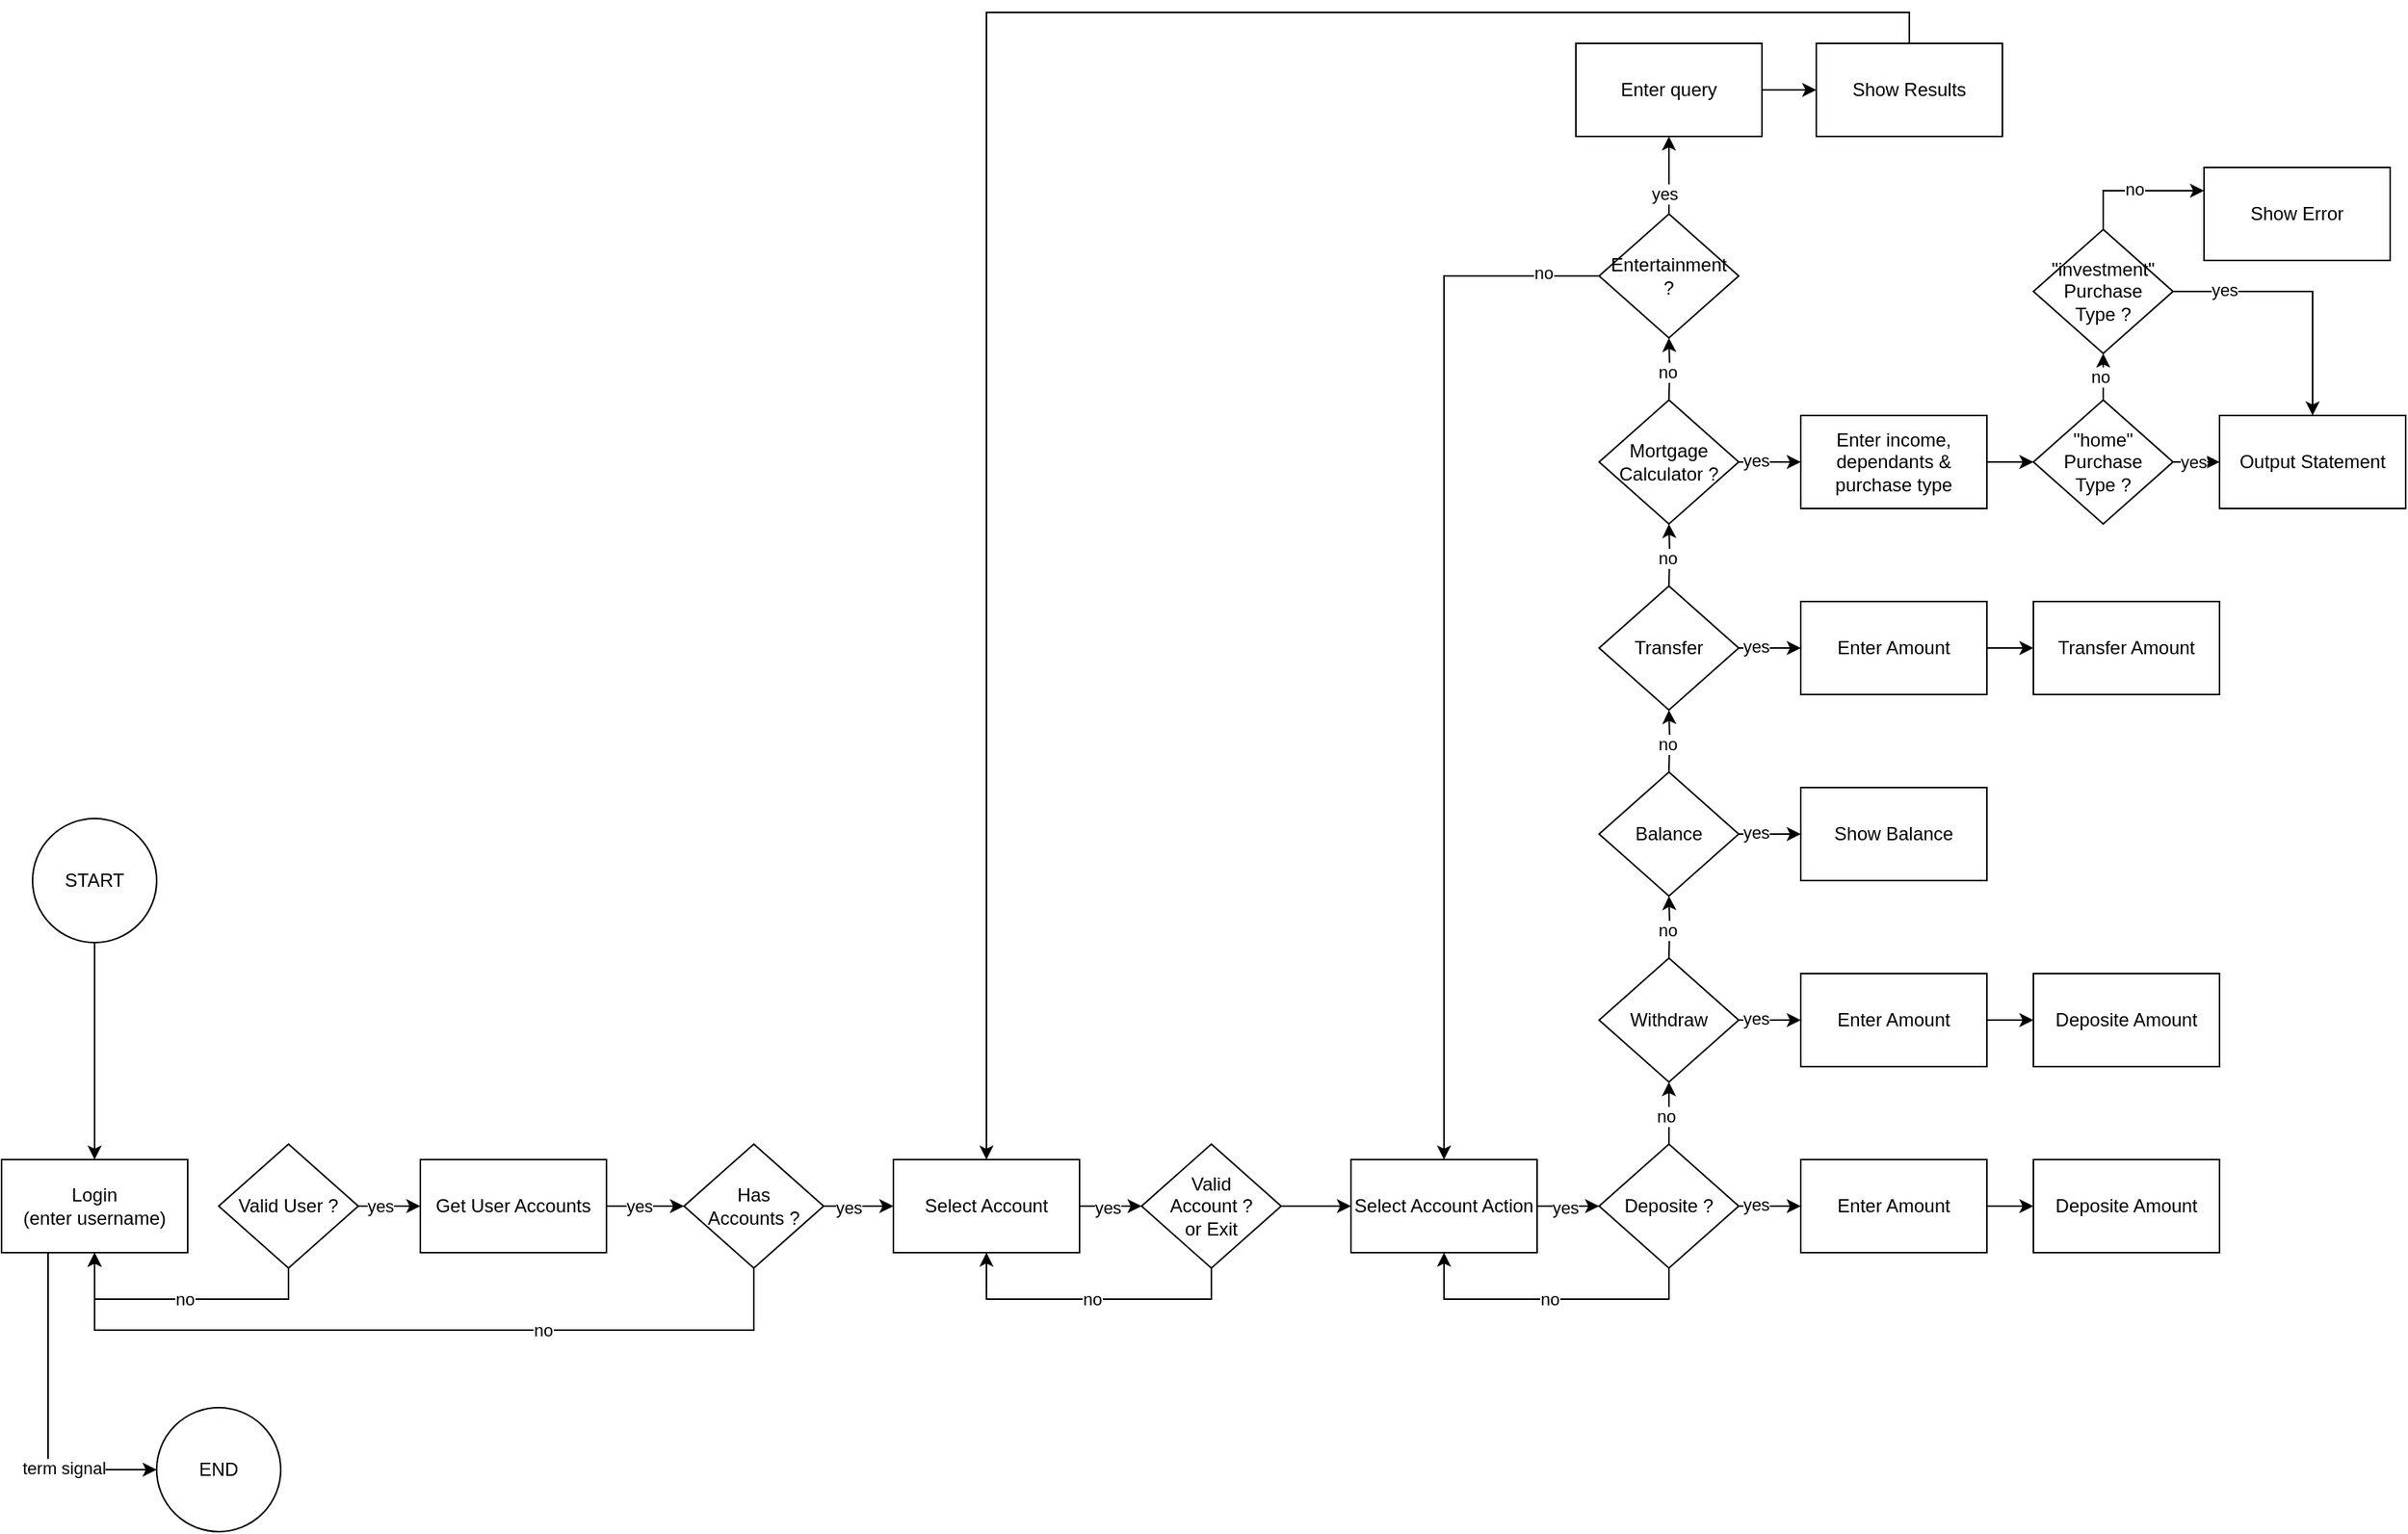 <mxfile version="14.6.13" type="device"><diagram id="9iAoMF2T5Z6uj95q8_YZ" name="Page-1"><mxGraphModel dx="6407" dy="4009" grid="1" gridSize="10" guides="1" tooltips="1" connect="1" arrows="1" fold="1" page="1" pageScale="1" pageWidth="1654" pageHeight="1169" math="0" shadow="0"><root><mxCell id="0"/><mxCell id="1" parent="0"/><mxCell id="Hhsgf3qpa73lLgyIZgxQ-7" style="edgeStyle=orthogonalEdgeStyle;rounded=0;orthogonalLoop=1;jettySize=auto;html=1;exitX=0.5;exitY=1;exitDx=0;exitDy=0;entryX=0.5;entryY=0;entryDx=0;entryDy=0;" edge="1" parent="1" source="Hhsgf3qpa73lLgyIZgxQ-1" target="Hhsgf3qpa73lLgyIZgxQ-3"><mxGeometry relative="1" as="geometry"/></mxCell><mxCell id="Hhsgf3qpa73lLgyIZgxQ-1" value="START" style="ellipse;whiteSpace=wrap;html=1;aspect=fixed;" vertex="1" parent="1"><mxGeometry x="-1580" y="-554" width="80" height="80" as="geometry"/></mxCell><mxCell id="Hhsgf3qpa73lLgyIZgxQ-2" value="END" style="ellipse;whiteSpace=wrap;html=1;aspect=fixed;" vertex="1" parent="1"><mxGeometry x="-1500" y="-174" width="80" height="80" as="geometry"/></mxCell><mxCell id="Hhsgf3qpa73lLgyIZgxQ-100" style="edgeStyle=orthogonalEdgeStyle;rounded=0;orthogonalLoop=1;jettySize=auto;html=1;exitX=0.25;exitY=1;exitDx=0;exitDy=0;entryX=0;entryY=0.5;entryDx=0;entryDy=0;" edge="1" parent="1" source="Hhsgf3qpa73lLgyIZgxQ-3" target="Hhsgf3qpa73lLgyIZgxQ-2"><mxGeometry relative="1" as="geometry"/></mxCell><mxCell id="Hhsgf3qpa73lLgyIZgxQ-101" value="term signal" style="edgeLabel;html=1;align=center;verticalAlign=middle;resizable=0;points=[];" vertex="1" connectable="0" parent="Hhsgf3qpa73lLgyIZgxQ-100"><mxGeometry x="0.424" y="1" relative="1" as="geometry"><mxPoint as="offset"/></mxGeometry></mxCell><mxCell id="Hhsgf3qpa73lLgyIZgxQ-3" value="Login &lt;br&gt;(enter username)" style="rounded=0;whiteSpace=wrap;html=1;" vertex="1" parent="1"><mxGeometry x="-1600" y="-334" width="120" height="60" as="geometry"/></mxCell><mxCell id="Hhsgf3qpa73lLgyIZgxQ-6" value="no" style="edgeStyle=orthogonalEdgeStyle;rounded=0;orthogonalLoop=1;jettySize=auto;html=1;exitX=0.5;exitY=1;exitDx=0;exitDy=0;entryX=0.5;entryY=1;entryDx=0;entryDy=0;" edge="1" parent="1" source="Hhsgf3qpa73lLgyIZgxQ-4" target="Hhsgf3qpa73lLgyIZgxQ-3"><mxGeometry relative="1" as="geometry"/></mxCell><mxCell id="Hhsgf3qpa73lLgyIZgxQ-9" style="edgeStyle=orthogonalEdgeStyle;rounded=0;orthogonalLoop=1;jettySize=auto;html=1;exitX=1;exitY=0.5;exitDx=0;exitDy=0;entryX=0;entryY=0.5;entryDx=0;entryDy=0;" edge="1" parent="1" source="Hhsgf3qpa73lLgyIZgxQ-4" target="Hhsgf3qpa73lLgyIZgxQ-8"><mxGeometry relative="1" as="geometry"/></mxCell><mxCell id="Hhsgf3qpa73lLgyIZgxQ-19" value="yes" style="edgeLabel;html=1;align=center;verticalAlign=middle;resizable=0;points=[];" vertex="1" connectable="0" parent="Hhsgf3qpa73lLgyIZgxQ-9"><mxGeometry x="-0.3" relative="1" as="geometry"><mxPoint as="offset"/></mxGeometry></mxCell><mxCell id="Hhsgf3qpa73lLgyIZgxQ-4" value="Valid User ?" style="rhombus;whiteSpace=wrap;html=1;" vertex="1" parent="1"><mxGeometry x="-1460" y="-344" width="90" height="80" as="geometry"/></mxCell><mxCell id="Hhsgf3qpa73lLgyIZgxQ-13" style="edgeStyle=orthogonalEdgeStyle;rounded=0;orthogonalLoop=1;jettySize=auto;html=1;exitX=1;exitY=0.5;exitDx=0;exitDy=0;entryX=0;entryY=0.5;entryDx=0;entryDy=0;" edge="1" parent="1" source="Hhsgf3qpa73lLgyIZgxQ-8" target="Hhsgf3qpa73lLgyIZgxQ-10"><mxGeometry relative="1" as="geometry"/></mxCell><mxCell id="Hhsgf3qpa73lLgyIZgxQ-18" value="yes" style="edgeLabel;html=1;align=center;verticalAlign=middle;resizable=0;points=[];" vertex="1" connectable="0" parent="Hhsgf3qpa73lLgyIZgxQ-13"><mxGeometry x="-0.16" relative="1" as="geometry"><mxPoint as="offset"/></mxGeometry></mxCell><mxCell id="Hhsgf3qpa73lLgyIZgxQ-8" value="Get User Accounts" style="rounded=0;whiteSpace=wrap;html=1;" vertex="1" parent="1"><mxGeometry x="-1330" y="-334" width="120" height="60" as="geometry"/></mxCell><mxCell id="Hhsgf3qpa73lLgyIZgxQ-11" style="edgeStyle=orthogonalEdgeStyle;rounded=0;orthogonalLoop=1;jettySize=auto;html=1;exitX=0.5;exitY=1;exitDx=0;exitDy=0;entryX=0.5;entryY=1;entryDx=0;entryDy=0;" edge="1" parent="1" source="Hhsgf3qpa73lLgyIZgxQ-10" target="Hhsgf3qpa73lLgyIZgxQ-3"><mxGeometry relative="1" as="geometry"><Array as="points"><mxPoint x="-1115" y="-224"/><mxPoint x="-1540" y="-224"/></Array></mxGeometry></mxCell><mxCell id="Hhsgf3qpa73lLgyIZgxQ-12" value="no" style="edgeLabel;html=1;align=center;verticalAlign=middle;resizable=0;points=[];" vertex="1" connectable="0" parent="Hhsgf3qpa73lLgyIZgxQ-11"><mxGeometry x="-0.314" relative="1" as="geometry"><mxPoint as="offset"/></mxGeometry></mxCell><mxCell id="Hhsgf3qpa73lLgyIZgxQ-17" style="edgeStyle=orthogonalEdgeStyle;rounded=0;orthogonalLoop=1;jettySize=auto;html=1;exitX=1;exitY=0.5;exitDx=0;exitDy=0;entryX=0;entryY=0.5;entryDx=0;entryDy=0;" edge="1" parent="1" source="Hhsgf3qpa73lLgyIZgxQ-10" target="Hhsgf3qpa73lLgyIZgxQ-14"><mxGeometry relative="1" as="geometry"/></mxCell><mxCell id="Hhsgf3qpa73lLgyIZgxQ-20" value="yes" style="edgeLabel;html=1;align=center;verticalAlign=middle;resizable=0;points=[];" vertex="1" connectable="0" parent="Hhsgf3qpa73lLgyIZgxQ-17"><mxGeometry x="-0.289" y="-1" relative="1" as="geometry"><mxPoint as="offset"/></mxGeometry></mxCell><mxCell id="Hhsgf3qpa73lLgyIZgxQ-10" value="Has&lt;br&gt;Accounts ?" style="rhombus;whiteSpace=wrap;html=1;" vertex="1" parent="1"><mxGeometry x="-1160" y="-344" width="90" height="80" as="geometry"/></mxCell><mxCell id="Hhsgf3qpa73lLgyIZgxQ-25" style="edgeStyle=orthogonalEdgeStyle;rounded=0;orthogonalLoop=1;jettySize=auto;html=1;exitX=1;exitY=0.5;exitDx=0;exitDy=0;entryX=0;entryY=0.5;entryDx=0;entryDy=0;" edge="1" parent="1" source="Hhsgf3qpa73lLgyIZgxQ-14" target="Hhsgf3qpa73lLgyIZgxQ-15"><mxGeometry relative="1" as="geometry"/></mxCell><mxCell id="Hhsgf3qpa73lLgyIZgxQ-26" value="yes" style="edgeLabel;html=1;align=center;verticalAlign=middle;resizable=0;points=[];" vertex="1" connectable="0" parent="Hhsgf3qpa73lLgyIZgxQ-25"><mxGeometry x="-0.1" y="-1" relative="1" as="geometry"><mxPoint as="offset"/></mxGeometry></mxCell><mxCell id="Hhsgf3qpa73lLgyIZgxQ-14" value="Select Account" style="rounded=0;whiteSpace=wrap;html=1;" vertex="1" parent="1"><mxGeometry x="-1025" y="-334" width="120" height="60" as="geometry"/></mxCell><mxCell id="Hhsgf3qpa73lLgyIZgxQ-16" value="no" style="edgeStyle=orthogonalEdgeStyle;rounded=0;orthogonalLoop=1;jettySize=auto;html=1;exitX=0.5;exitY=1;exitDx=0;exitDy=0;entryX=0.5;entryY=1;entryDx=0;entryDy=0;" edge="1" parent="1" source="Hhsgf3qpa73lLgyIZgxQ-15" target="Hhsgf3qpa73lLgyIZgxQ-14"><mxGeometry relative="1" as="geometry"><Array as="points"><mxPoint x="-820" y="-244"/><mxPoint x="-965" y="-244"/></Array></mxGeometry></mxCell><mxCell id="Hhsgf3qpa73lLgyIZgxQ-32" style="edgeStyle=orthogonalEdgeStyle;rounded=0;orthogonalLoop=1;jettySize=auto;html=1;exitX=1;exitY=0.5;exitDx=0;exitDy=0;entryX=0;entryY=0.5;entryDx=0;entryDy=0;" edge="1" parent="1" source="Hhsgf3qpa73lLgyIZgxQ-15" target="Hhsgf3qpa73lLgyIZgxQ-29"><mxGeometry relative="1" as="geometry"/></mxCell><mxCell id="Hhsgf3qpa73lLgyIZgxQ-15" value="Valid &lt;br&gt;Account ? &lt;br&gt;or Exit" style="rhombus;whiteSpace=wrap;html=1;" vertex="1" parent="1"><mxGeometry x="-865" y="-344" width="90" height="80" as="geometry"/></mxCell><mxCell id="Hhsgf3qpa73lLgyIZgxQ-27" style="edgeStyle=orthogonalEdgeStyle;rounded=0;orthogonalLoop=1;jettySize=auto;html=1;exitX=1;exitY=0.5;exitDx=0;exitDy=0;entryX=0;entryY=0.5;entryDx=0;entryDy=0;" edge="1" parent="1" source="Hhsgf3qpa73lLgyIZgxQ-29" target="Hhsgf3qpa73lLgyIZgxQ-31"><mxGeometry relative="1" as="geometry"/></mxCell><mxCell id="Hhsgf3qpa73lLgyIZgxQ-28" value="yes" style="edgeLabel;html=1;align=center;verticalAlign=middle;resizable=0;points=[];" vertex="1" connectable="0" parent="Hhsgf3qpa73lLgyIZgxQ-27"><mxGeometry x="-0.1" y="-1" relative="1" as="geometry"><mxPoint as="offset"/></mxGeometry></mxCell><mxCell id="Hhsgf3qpa73lLgyIZgxQ-29" value="Select Account Action" style="rounded=0;whiteSpace=wrap;html=1;" vertex="1" parent="1"><mxGeometry x="-730" y="-334" width="120" height="60" as="geometry"/></mxCell><mxCell id="Hhsgf3qpa73lLgyIZgxQ-30" value="no" style="edgeStyle=orthogonalEdgeStyle;rounded=0;orthogonalLoop=1;jettySize=auto;html=1;exitX=0.5;exitY=1;exitDx=0;exitDy=0;entryX=0.5;entryY=1;entryDx=0;entryDy=0;" edge="1" parent="1" source="Hhsgf3qpa73lLgyIZgxQ-31" target="Hhsgf3qpa73lLgyIZgxQ-29"><mxGeometry relative="1" as="geometry"><Array as="points"><mxPoint x="-525" y="-244"/><mxPoint x="-670" y="-244"/></Array></mxGeometry></mxCell><mxCell id="Hhsgf3qpa73lLgyIZgxQ-35" style="edgeStyle=orthogonalEdgeStyle;rounded=0;orthogonalLoop=1;jettySize=auto;html=1;exitX=1;exitY=0.5;exitDx=0;exitDy=0;entryX=0;entryY=0.5;entryDx=0;entryDy=0;" edge="1" parent="1" source="Hhsgf3qpa73lLgyIZgxQ-31" target="Hhsgf3qpa73lLgyIZgxQ-33"><mxGeometry relative="1" as="geometry"/></mxCell><mxCell id="Hhsgf3qpa73lLgyIZgxQ-37" value="yes" style="edgeLabel;html=1;align=center;verticalAlign=middle;resizable=0;points=[];" vertex="1" connectable="0" parent="Hhsgf3qpa73lLgyIZgxQ-35"><mxGeometry x="-0.45" y="1" relative="1" as="geometry"><mxPoint as="offset"/></mxGeometry></mxCell><mxCell id="Hhsgf3qpa73lLgyIZgxQ-43" style="edgeStyle=orthogonalEdgeStyle;rounded=0;orthogonalLoop=1;jettySize=auto;html=1;exitX=0.5;exitY=0;exitDx=0;exitDy=0;entryX=0.5;entryY=1;entryDx=0;entryDy=0;" edge="1" parent="1" source="Hhsgf3qpa73lLgyIZgxQ-31" target="Hhsgf3qpa73lLgyIZgxQ-40"><mxGeometry relative="1" as="geometry"/></mxCell><mxCell id="Hhsgf3qpa73lLgyIZgxQ-44" value="no" style="edgeLabel;html=1;align=center;verticalAlign=middle;resizable=0;points=[];" vertex="1" connectable="0" parent="Hhsgf3qpa73lLgyIZgxQ-43"><mxGeometry x="-0.1" y="2" relative="1" as="geometry"><mxPoint as="offset"/></mxGeometry></mxCell><mxCell id="Hhsgf3qpa73lLgyIZgxQ-31" value="Deposite ?" style="rhombus;whiteSpace=wrap;html=1;" vertex="1" parent="1"><mxGeometry x="-570" y="-344" width="90" height="80" as="geometry"/></mxCell><mxCell id="Hhsgf3qpa73lLgyIZgxQ-36" style="edgeStyle=orthogonalEdgeStyle;rounded=0;orthogonalLoop=1;jettySize=auto;html=1;exitX=1;exitY=0.5;exitDx=0;exitDy=0;entryX=0;entryY=0.5;entryDx=0;entryDy=0;" edge="1" parent="1" source="Hhsgf3qpa73lLgyIZgxQ-33" target="Hhsgf3qpa73lLgyIZgxQ-34"><mxGeometry relative="1" as="geometry"/></mxCell><mxCell id="Hhsgf3qpa73lLgyIZgxQ-33" value="Enter Amount" style="rounded=0;whiteSpace=wrap;html=1;" vertex="1" parent="1"><mxGeometry x="-440" y="-334" width="120" height="60" as="geometry"/></mxCell><mxCell id="Hhsgf3qpa73lLgyIZgxQ-34" value="Deposite Amount" style="rounded=0;whiteSpace=wrap;html=1;" vertex="1" parent="1"><mxGeometry x="-290" y="-334" width="120" height="60" as="geometry"/></mxCell><mxCell id="Hhsgf3qpa73lLgyIZgxQ-38" style="edgeStyle=orthogonalEdgeStyle;rounded=0;orthogonalLoop=1;jettySize=auto;html=1;exitX=1;exitY=0.5;exitDx=0;exitDy=0;entryX=0;entryY=0.5;entryDx=0;entryDy=0;" edge="1" parent="1" source="Hhsgf3qpa73lLgyIZgxQ-40" target="Hhsgf3qpa73lLgyIZgxQ-42"><mxGeometry relative="1" as="geometry"/></mxCell><mxCell id="Hhsgf3qpa73lLgyIZgxQ-39" value="yes" style="edgeLabel;html=1;align=center;verticalAlign=middle;resizable=0;points=[];" vertex="1" connectable="0" parent="Hhsgf3qpa73lLgyIZgxQ-38"><mxGeometry x="-0.45" y="1" relative="1" as="geometry"><mxPoint as="offset"/></mxGeometry></mxCell><mxCell id="Hhsgf3qpa73lLgyIZgxQ-40" value="Withdraw" style="rhombus;whiteSpace=wrap;html=1;" vertex="1" parent="1"><mxGeometry x="-570" y="-464" width="90" height="80" as="geometry"/></mxCell><mxCell id="Hhsgf3qpa73lLgyIZgxQ-46" style="edgeStyle=orthogonalEdgeStyle;rounded=0;orthogonalLoop=1;jettySize=auto;html=1;exitX=1;exitY=0.5;exitDx=0;exitDy=0;entryX=0;entryY=0.5;entryDx=0;entryDy=0;" edge="1" parent="1" source="Hhsgf3qpa73lLgyIZgxQ-42" target="Hhsgf3qpa73lLgyIZgxQ-45"><mxGeometry relative="1" as="geometry"/></mxCell><mxCell id="Hhsgf3qpa73lLgyIZgxQ-42" value="Enter Amount" style="rounded=0;whiteSpace=wrap;html=1;" vertex="1" parent="1"><mxGeometry x="-440" y="-454" width="120" height="60" as="geometry"/></mxCell><mxCell id="Hhsgf3qpa73lLgyIZgxQ-45" value="Deposite Amount" style="rounded=0;whiteSpace=wrap;html=1;" vertex="1" parent="1"><mxGeometry x="-290" y="-454" width="120" height="60" as="geometry"/></mxCell><mxCell id="Hhsgf3qpa73lLgyIZgxQ-47" style="edgeStyle=orthogonalEdgeStyle;rounded=0;orthogonalLoop=1;jettySize=auto;html=1;exitX=0.5;exitY=0;exitDx=0;exitDy=0;entryX=0.5;entryY=1;entryDx=0;entryDy=0;" edge="1" parent="1" target="Hhsgf3qpa73lLgyIZgxQ-51"><mxGeometry relative="1" as="geometry"><mxPoint x="-525" y="-464" as="sourcePoint"/></mxGeometry></mxCell><mxCell id="Hhsgf3qpa73lLgyIZgxQ-48" value="no" style="edgeLabel;html=1;align=center;verticalAlign=middle;resizable=0;points=[];" vertex="1" connectable="0" parent="Hhsgf3qpa73lLgyIZgxQ-47"><mxGeometry x="-0.1" y="2" relative="1" as="geometry"><mxPoint as="offset"/></mxGeometry></mxCell><mxCell id="Hhsgf3qpa73lLgyIZgxQ-49" style="edgeStyle=orthogonalEdgeStyle;rounded=0;orthogonalLoop=1;jettySize=auto;html=1;exitX=1;exitY=0.5;exitDx=0;exitDy=0;entryX=0;entryY=0.5;entryDx=0;entryDy=0;" edge="1" parent="1" source="Hhsgf3qpa73lLgyIZgxQ-51" target="Hhsgf3qpa73lLgyIZgxQ-53"><mxGeometry relative="1" as="geometry"/></mxCell><mxCell id="Hhsgf3qpa73lLgyIZgxQ-50" value="yes" style="edgeLabel;html=1;align=center;verticalAlign=middle;resizable=0;points=[];" vertex="1" connectable="0" parent="Hhsgf3qpa73lLgyIZgxQ-49"><mxGeometry x="-0.45" y="1" relative="1" as="geometry"><mxPoint as="offset"/></mxGeometry></mxCell><mxCell id="Hhsgf3qpa73lLgyIZgxQ-51" value="Balance" style="rhombus;whiteSpace=wrap;html=1;" vertex="1" parent="1"><mxGeometry x="-570" y="-584" width="90" height="80" as="geometry"/></mxCell><mxCell id="Hhsgf3qpa73lLgyIZgxQ-53" value="Show Balance" style="rounded=0;whiteSpace=wrap;html=1;" vertex="1" parent="1"><mxGeometry x="-440" y="-574" width="120" height="60" as="geometry"/></mxCell><mxCell id="Hhsgf3qpa73lLgyIZgxQ-55" style="edgeStyle=orthogonalEdgeStyle;rounded=0;orthogonalLoop=1;jettySize=auto;html=1;exitX=0.5;exitY=0;exitDx=0;exitDy=0;entryX=0.5;entryY=1;entryDx=0;entryDy=0;" edge="1" parent="1" target="Hhsgf3qpa73lLgyIZgxQ-59"><mxGeometry relative="1" as="geometry"><mxPoint x="-525" y="-584" as="sourcePoint"/></mxGeometry></mxCell><mxCell id="Hhsgf3qpa73lLgyIZgxQ-56" value="no" style="edgeLabel;html=1;align=center;verticalAlign=middle;resizable=0;points=[];" vertex="1" connectable="0" parent="Hhsgf3qpa73lLgyIZgxQ-55"><mxGeometry x="-0.1" y="2" relative="1" as="geometry"><mxPoint as="offset"/></mxGeometry></mxCell><mxCell id="Hhsgf3qpa73lLgyIZgxQ-57" style="edgeStyle=orthogonalEdgeStyle;rounded=0;orthogonalLoop=1;jettySize=auto;html=1;exitX=1;exitY=0.5;exitDx=0;exitDy=0;entryX=0;entryY=0.5;entryDx=0;entryDy=0;" edge="1" parent="1" source="Hhsgf3qpa73lLgyIZgxQ-59" target="Hhsgf3qpa73lLgyIZgxQ-61"><mxGeometry relative="1" as="geometry"/></mxCell><mxCell id="Hhsgf3qpa73lLgyIZgxQ-58" value="yes" style="edgeLabel;html=1;align=center;verticalAlign=middle;resizable=0;points=[];" vertex="1" connectable="0" parent="Hhsgf3qpa73lLgyIZgxQ-57"><mxGeometry x="-0.45" y="1" relative="1" as="geometry"><mxPoint as="offset"/></mxGeometry></mxCell><mxCell id="Hhsgf3qpa73lLgyIZgxQ-59" value="Transfer" style="rhombus;whiteSpace=wrap;html=1;" vertex="1" parent="1"><mxGeometry x="-570" y="-704" width="90" height="80" as="geometry"/></mxCell><mxCell id="Hhsgf3qpa73lLgyIZgxQ-60" style="edgeStyle=orthogonalEdgeStyle;rounded=0;orthogonalLoop=1;jettySize=auto;html=1;exitX=1;exitY=0.5;exitDx=0;exitDy=0;entryX=0;entryY=0.5;entryDx=0;entryDy=0;" edge="1" parent="1" source="Hhsgf3qpa73lLgyIZgxQ-61" target="Hhsgf3qpa73lLgyIZgxQ-62"><mxGeometry relative="1" as="geometry"/></mxCell><mxCell id="Hhsgf3qpa73lLgyIZgxQ-61" value="Enter Amount" style="rounded=0;whiteSpace=wrap;html=1;" vertex="1" parent="1"><mxGeometry x="-440" y="-694" width="120" height="60" as="geometry"/></mxCell><mxCell id="Hhsgf3qpa73lLgyIZgxQ-62" value="Transfer Amount" style="rounded=0;whiteSpace=wrap;html=1;" vertex="1" parent="1"><mxGeometry x="-290" y="-694" width="120" height="60" as="geometry"/></mxCell><mxCell id="Hhsgf3qpa73lLgyIZgxQ-63" style="edgeStyle=orthogonalEdgeStyle;rounded=0;orthogonalLoop=1;jettySize=auto;html=1;exitX=0.5;exitY=0;exitDx=0;exitDy=0;entryX=0.5;entryY=1;entryDx=0;entryDy=0;" edge="1" parent="1" target="Hhsgf3qpa73lLgyIZgxQ-67"><mxGeometry relative="1" as="geometry"><mxPoint x="-525" y="-704" as="sourcePoint"/></mxGeometry></mxCell><mxCell id="Hhsgf3qpa73lLgyIZgxQ-64" value="no" style="edgeLabel;html=1;align=center;verticalAlign=middle;resizable=0;points=[];" vertex="1" connectable="0" parent="Hhsgf3qpa73lLgyIZgxQ-63"><mxGeometry x="-0.1" y="2" relative="1" as="geometry"><mxPoint as="offset"/></mxGeometry></mxCell><mxCell id="Hhsgf3qpa73lLgyIZgxQ-65" style="edgeStyle=orthogonalEdgeStyle;rounded=0;orthogonalLoop=1;jettySize=auto;html=1;exitX=1;exitY=0.5;exitDx=0;exitDy=0;entryX=0;entryY=0.5;entryDx=0;entryDy=0;" edge="1" parent="1" source="Hhsgf3qpa73lLgyIZgxQ-67" target="Hhsgf3qpa73lLgyIZgxQ-69"><mxGeometry relative="1" as="geometry"/></mxCell><mxCell id="Hhsgf3qpa73lLgyIZgxQ-66" value="yes" style="edgeLabel;html=1;align=center;verticalAlign=middle;resizable=0;points=[];" vertex="1" connectable="0" parent="Hhsgf3qpa73lLgyIZgxQ-65"><mxGeometry x="-0.45" y="1" relative="1" as="geometry"><mxPoint as="offset"/></mxGeometry></mxCell><mxCell id="Hhsgf3qpa73lLgyIZgxQ-67" value="Mortgage&lt;br&gt;Calculator ?" style="rhombus;whiteSpace=wrap;html=1;" vertex="1" parent="1"><mxGeometry x="-570" y="-824" width="90" height="80" as="geometry"/></mxCell><mxCell id="Hhsgf3qpa73lLgyIZgxQ-68" style="edgeStyle=orthogonalEdgeStyle;rounded=0;orthogonalLoop=1;jettySize=auto;html=1;exitX=1;exitY=0.5;exitDx=0;exitDy=0;entryX=0;entryY=0.5;entryDx=0;entryDy=0;" edge="1" parent="1" source="Hhsgf3qpa73lLgyIZgxQ-69"><mxGeometry relative="1" as="geometry"><mxPoint x="-290" y="-784" as="targetPoint"/></mxGeometry></mxCell><mxCell id="Hhsgf3qpa73lLgyIZgxQ-69" value="Enter income, dependants &amp;amp; purchase type" style="rounded=0;whiteSpace=wrap;html=1;" vertex="1" parent="1"><mxGeometry x="-440" y="-814" width="120" height="60" as="geometry"/></mxCell><mxCell id="Hhsgf3qpa73lLgyIZgxQ-73" style="edgeStyle=orthogonalEdgeStyle;rounded=0;orthogonalLoop=1;jettySize=auto;html=1;exitX=1;exitY=0.5;exitDx=0;exitDy=0;entryX=0;entryY=0.5;entryDx=0;entryDy=0;" edge="1" parent="1" source="Hhsgf3qpa73lLgyIZgxQ-71" target="Hhsgf3qpa73lLgyIZgxQ-72"><mxGeometry relative="1" as="geometry"/></mxCell><mxCell id="Hhsgf3qpa73lLgyIZgxQ-74" value="yes" style="edgeLabel;html=1;align=center;verticalAlign=middle;resizable=0;points=[];" vertex="1" connectable="0" parent="Hhsgf3qpa73lLgyIZgxQ-73"><mxGeometry x="-0.133" relative="1" as="geometry"><mxPoint as="offset"/></mxGeometry></mxCell><mxCell id="Hhsgf3qpa73lLgyIZgxQ-76" style="edgeStyle=orthogonalEdgeStyle;rounded=0;orthogonalLoop=1;jettySize=auto;html=1;exitX=0.5;exitY=0;exitDx=0;exitDy=0;entryX=0.5;entryY=1;entryDx=0;entryDy=0;" edge="1" parent="1" source="Hhsgf3qpa73lLgyIZgxQ-71" target="Hhsgf3qpa73lLgyIZgxQ-75"><mxGeometry relative="1" as="geometry"/></mxCell><mxCell id="Hhsgf3qpa73lLgyIZgxQ-79" value="no" style="edgeLabel;html=1;align=center;verticalAlign=middle;resizable=0;points=[];" vertex="1" connectable="0" parent="Hhsgf3qpa73lLgyIZgxQ-76"><mxGeometry y="2" relative="1" as="geometry"><mxPoint as="offset"/></mxGeometry></mxCell><mxCell id="Hhsgf3qpa73lLgyIZgxQ-71" value="&quot;home&quot;&lt;br&gt;Purchase&lt;br&gt;Type ?" style="rhombus;whiteSpace=wrap;html=1;" vertex="1" parent="1"><mxGeometry x="-290" y="-824" width="90" height="80" as="geometry"/></mxCell><mxCell id="Hhsgf3qpa73lLgyIZgxQ-72" value="Output Statement" style="rounded=0;whiteSpace=wrap;html=1;" vertex="1" parent="1"><mxGeometry x="-170" y="-814" width="120" height="60" as="geometry"/></mxCell><mxCell id="Hhsgf3qpa73lLgyIZgxQ-77" style="edgeStyle=orthogonalEdgeStyle;rounded=0;orthogonalLoop=1;jettySize=auto;html=1;exitX=1;exitY=0.5;exitDx=0;exitDy=0;entryX=0.5;entryY=0;entryDx=0;entryDy=0;" edge="1" parent="1" source="Hhsgf3qpa73lLgyIZgxQ-75" target="Hhsgf3qpa73lLgyIZgxQ-72"><mxGeometry relative="1" as="geometry"/></mxCell><mxCell id="Hhsgf3qpa73lLgyIZgxQ-78" value="yes" style="edgeLabel;html=1;align=center;verticalAlign=middle;resizable=0;points=[];" vertex="1" connectable="0" parent="Hhsgf3qpa73lLgyIZgxQ-77"><mxGeometry x="-0.612" y="1" relative="1" as="geometry"><mxPoint as="offset"/></mxGeometry></mxCell><mxCell id="Hhsgf3qpa73lLgyIZgxQ-82" style="edgeStyle=orthogonalEdgeStyle;rounded=0;orthogonalLoop=1;jettySize=auto;html=1;exitX=0.5;exitY=0;exitDx=0;exitDy=0;entryX=0;entryY=0.25;entryDx=0;entryDy=0;" edge="1" parent="1" source="Hhsgf3qpa73lLgyIZgxQ-75" target="Hhsgf3qpa73lLgyIZgxQ-80"><mxGeometry relative="1" as="geometry"/></mxCell><mxCell id="Hhsgf3qpa73lLgyIZgxQ-83" value="no" style="edgeLabel;html=1;align=center;verticalAlign=middle;resizable=0;points=[];" vertex="1" connectable="0" parent="Hhsgf3qpa73lLgyIZgxQ-82"><mxGeometry y="1" relative="1" as="geometry"><mxPoint as="offset"/></mxGeometry></mxCell><mxCell id="Hhsgf3qpa73lLgyIZgxQ-75" value="&quot;investment&quot;&lt;br&gt;Purchase&lt;br&gt;Type ?" style="rhombus;whiteSpace=wrap;html=1;" vertex="1" parent="1"><mxGeometry x="-290" y="-934" width="90" height="80" as="geometry"/></mxCell><mxCell id="Hhsgf3qpa73lLgyIZgxQ-80" value="Show Error" style="rounded=0;whiteSpace=wrap;html=1;" vertex="1" parent="1"><mxGeometry x="-180" y="-974" width="120" height="60" as="geometry"/></mxCell><mxCell id="Hhsgf3qpa73lLgyIZgxQ-85" style="edgeStyle=orthogonalEdgeStyle;rounded=0;orthogonalLoop=1;jettySize=auto;html=1;exitX=0.5;exitY=0;exitDx=0;exitDy=0;entryX=0.5;entryY=1;entryDx=0;entryDy=0;" edge="1" parent="1" target="Hhsgf3qpa73lLgyIZgxQ-89"><mxGeometry relative="1" as="geometry"><mxPoint x="-525" y="-824" as="sourcePoint"/></mxGeometry></mxCell><mxCell id="Hhsgf3qpa73lLgyIZgxQ-86" value="no" style="edgeLabel;html=1;align=center;verticalAlign=middle;resizable=0;points=[];" vertex="1" connectable="0" parent="Hhsgf3qpa73lLgyIZgxQ-85"><mxGeometry x="-0.1" y="2" relative="1" as="geometry"><mxPoint as="offset"/></mxGeometry></mxCell><mxCell id="Hhsgf3qpa73lLgyIZgxQ-92" style="edgeStyle=orthogonalEdgeStyle;rounded=0;orthogonalLoop=1;jettySize=auto;html=1;exitX=0.5;exitY=0;exitDx=0;exitDy=0;entryX=0.5;entryY=1;entryDx=0;entryDy=0;" edge="1" parent="1" source="Hhsgf3qpa73lLgyIZgxQ-89" target="Hhsgf3qpa73lLgyIZgxQ-91"><mxGeometry relative="1" as="geometry"/></mxCell><mxCell id="Hhsgf3qpa73lLgyIZgxQ-96" value="yes" style="edgeLabel;html=1;align=center;verticalAlign=middle;resizable=0;points=[];" vertex="1" connectable="0" parent="Hhsgf3qpa73lLgyIZgxQ-92"><mxGeometry x="-0.481" y="3" relative="1" as="geometry"><mxPoint as="offset"/></mxGeometry></mxCell><mxCell id="Hhsgf3qpa73lLgyIZgxQ-94" style="edgeStyle=orthogonalEdgeStyle;rounded=0;orthogonalLoop=1;jettySize=auto;html=1;exitX=0;exitY=0.5;exitDx=0;exitDy=0;entryX=0.5;entryY=0;entryDx=0;entryDy=0;" edge="1" parent="1" source="Hhsgf3qpa73lLgyIZgxQ-89" target="Hhsgf3qpa73lLgyIZgxQ-29"><mxGeometry relative="1" as="geometry"/></mxCell><mxCell id="Hhsgf3qpa73lLgyIZgxQ-95" value="no" style="edgeLabel;html=1;align=center;verticalAlign=middle;resizable=0;points=[];" vertex="1" connectable="0" parent="Hhsgf3qpa73lLgyIZgxQ-94"><mxGeometry x="-0.892" y="-2" relative="1" as="geometry"><mxPoint as="offset"/></mxGeometry></mxCell><mxCell id="Hhsgf3qpa73lLgyIZgxQ-89" value="Entertainment &lt;br&gt;?" style="rhombus;whiteSpace=wrap;html=1;" vertex="1" parent="1"><mxGeometry x="-570" y="-944" width="90" height="80" as="geometry"/></mxCell><mxCell id="Hhsgf3qpa73lLgyIZgxQ-98" style="edgeStyle=orthogonalEdgeStyle;rounded=0;orthogonalLoop=1;jettySize=auto;html=1;exitX=1;exitY=0.5;exitDx=0;exitDy=0;entryX=0;entryY=0.5;entryDx=0;entryDy=0;" edge="1" parent="1" source="Hhsgf3qpa73lLgyIZgxQ-91" target="Hhsgf3qpa73lLgyIZgxQ-97"><mxGeometry relative="1" as="geometry"/></mxCell><mxCell id="Hhsgf3qpa73lLgyIZgxQ-91" value="Enter query" style="rounded=0;whiteSpace=wrap;html=1;" vertex="1" parent="1"><mxGeometry x="-585" y="-1054" width="120" height="60" as="geometry"/></mxCell><mxCell id="Hhsgf3qpa73lLgyIZgxQ-99" style="edgeStyle=orthogonalEdgeStyle;rounded=0;orthogonalLoop=1;jettySize=auto;html=1;exitX=0.5;exitY=0;exitDx=0;exitDy=0;" edge="1" parent="1" source="Hhsgf3qpa73lLgyIZgxQ-97" target="Hhsgf3qpa73lLgyIZgxQ-14"><mxGeometry relative="1" as="geometry"/></mxCell><mxCell id="Hhsgf3qpa73lLgyIZgxQ-97" value="Show Results" style="rounded=0;whiteSpace=wrap;html=1;" vertex="1" parent="1"><mxGeometry x="-430" y="-1054" width="120" height="60" as="geometry"/></mxCell></root></mxGraphModel></diagram></mxfile>